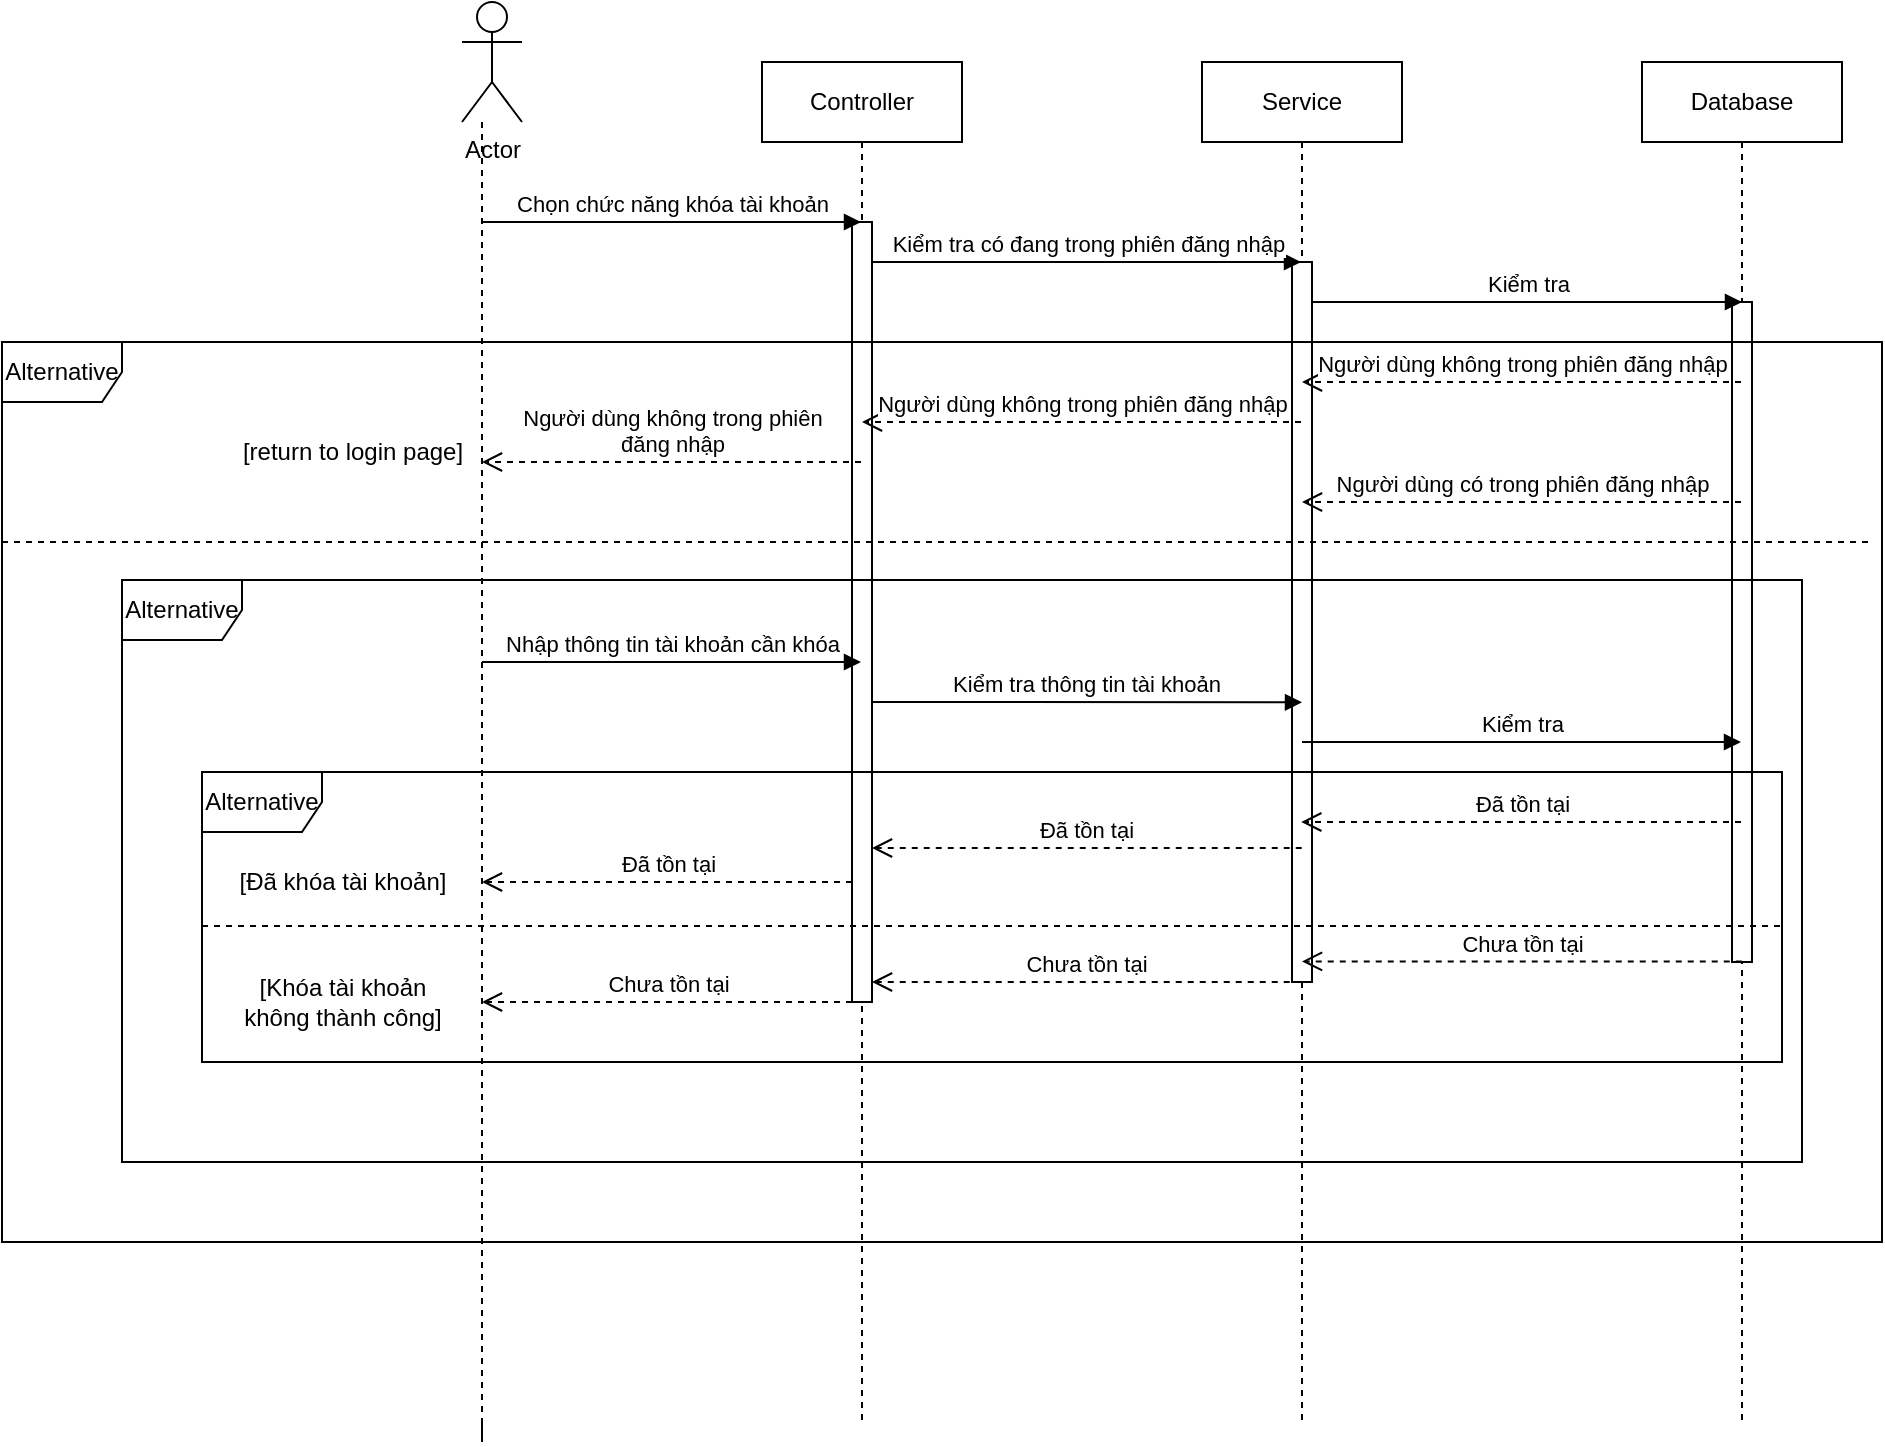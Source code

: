 <mxfile version="26.2.2">
  <diagram name="Page-1" id="AMTbOW1oHcJKWoZSOvfK">
    <mxGraphModel dx="1989" dy="571" grid="1" gridSize="10" guides="1" tooltips="1" connect="1" arrows="1" fold="1" page="1" pageScale="1" pageWidth="850" pageHeight="1100" math="0" shadow="0">
      <root>
        <mxCell id="0" />
        <mxCell id="1" parent="0" />
        <mxCell id="-EJM3rw3qCvKqC2Jz9h0-1" value="Controller" style="shape=umlLifeline;perimeter=lifelinePerimeter;whiteSpace=wrap;html=1;container=1;dropTarget=0;collapsible=0;recursiveResize=0;outlineConnect=0;portConstraint=eastwest;newEdgeStyle={&quot;curved&quot;:0,&quot;rounded&quot;:0};" vertex="1" parent="1">
          <mxGeometry x="-150" y="190" width="100" height="680" as="geometry" />
        </mxCell>
        <mxCell id="-EJM3rw3qCvKqC2Jz9h0-2" value="" style="html=1;points=[[0,0,0,0,5],[0,1,0,0,-5],[1,0,0,0,5],[1,1,0,0,-5]];perimeter=orthogonalPerimeter;outlineConnect=0;targetShapes=umlLifeline;portConstraint=eastwest;newEdgeStyle={&quot;curved&quot;:0,&quot;rounded&quot;:0};" vertex="1" parent="-EJM3rw3qCvKqC2Jz9h0-1">
          <mxGeometry x="45" y="80" width="10" height="390" as="geometry" />
        </mxCell>
        <mxCell id="-EJM3rw3qCvKqC2Jz9h0-3" style="edgeStyle=orthogonalEdgeStyle;rounded=0;orthogonalLoop=1;jettySize=auto;html=1;dashed=1;endArrow=none;startFill=0;" edge="1" parent="1" source="-EJM3rw3qCvKqC2Jz9h0-4">
          <mxGeometry relative="1" as="geometry">
            <mxPoint x="-290" y="870" as="targetPoint" />
            <Array as="points">
              <mxPoint x="-290" y="880" />
              <mxPoint x="-290" y="880" />
            </Array>
          </mxGeometry>
        </mxCell>
        <mxCell id="-EJM3rw3qCvKqC2Jz9h0-4" value="Actor" style="shape=umlActor;verticalLabelPosition=bottom;verticalAlign=top;html=1;" vertex="1" parent="1">
          <mxGeometry x="-300" y="160" width="30" height="60" as="geometry" />
        </mxCell>
        <mxCell id="-EJM3rw3qCvKqC2Jz9h0-5" value="Service" style="shape=umlLifeline;perimeter=lifelinePerimeter;whiteSpace=wrap;html=1;container=1;dropTarget=0;collapsible=0;recursiveResize=0;outlineConnect=0;portConstraint=eastwest;newEdgeStyle={&quot;curved&quot;:0,&quot;rounded&quot;:0};" vertex="1" parent="1">
          <mxGeometry x="70" y="190" width="100" height="680" as="geometry" />
        </mxCell>
        <mxCell id="-EJM3rw3qCvKqC2Jz9h0-6" value="" style="html=1;points=[[0,0,0,0,5],[0,1,0,0,-5],[1,0,0,0,5],[1,1,0,0,-5]];perimeter=orthogonalPerimeter;outlineConnect=0;targetShapes=umlLifeline;portConstraint=eastwest;newEdgeStyle={&quot;curved&quot;:0,&quot;rounded&quot;:0};" vertex="1" parent="-EJM3rw3qCvKqC2Jz9h0-5">
          <mxGeometry x="45" y="100" width="10" height="360" as="geometry" />
        </mxCell>
        <mxCell id="-EJM3rw3qCvKqC2Jz9h0-7" value="Database" style="shape=umlLifeline;perimeter=lifelinePerimeter;whiteSpace=wrap;html=1;container=1;dropTarget=0;collapsible=0;recursiveResize=0;outlineConnect=0;portConstraint=eastwest;newEdgeStyle={&quot;curved&quot;:0,&quot;rounded&quot;:0};" vertex="1" parent="1">
          <mxGeometry x="290" y="190" width="100" height="680" as="geometry" />
        </mxCell>
        <mxCell id="-EJM3rw3qCvKqC2Jz9h0-8" value="" style="html=1;points=[[0,0,0,0,5],[0,1,0,0,-5],[1,0,0,0,5],[1,1,0,0,-5]];perimeter=orthogonalPerimeter;outlineConnect=0;targetShapes=umlLifeline;portConstraint=eastwest;newEdgeStyle={&quot;curved&quot;:0,&quot;rounded&quot;:0};" vertex="1" parent="-EJM3rw3qCvKqC2Jz9h0-7">
          <mxGeometry x="45" y="120" width="10" height="330" as="geometry" />
        </mxCell>
        <mxCell id="-EJM3rw3qCvKqC2Jz9h0-9" value="Chọn chức năng khóa tài khoản" style="html=1;verticalAlign=bottom;endArrow=block;curved=0;rounded=0;" edge="1" parent="1">
          <mxGeometry width="80" relative="1" as="geometry">
            <mxPoint x="-290" y="270" as="sourcePoint" />
            <mxPoint x="-100.5" y="270" as="targetPoint" />
            <Array as="points">
              <mxPoint x="-220" y="270" />
            </Array>
          </mxGeometry>
        </mxCell>
        <mxCell id="-EJM3rw3qCvKqC2Jz9h0-10" value="Kiểm tra có đang trong phiên đăng nhập" style="html=1;verticalAlign=bottom;endArrow=block;curved=0;rounded=0;" edge="1" parent="1" source="-EJM3rw3qCvKqC2Jz9h0-2" target="-EJM3rw3qCvKqC2Jz9h0-5">
          <mxGeometry width="80" relative="1" as="geometry">
            <mxPoint x="-80" y="290" as="sourcePoint" />
            <mxPoint x="89.5" y="290" as="targetPoint" />
            <Array as="points">
              <mxPoint x="-30" y="290" />
            </Array>
          </mxGeometry>
        </mxCell>
        <mxCell id="-EJM3rw3qCvKqC2Jz9h0-11" value="Kiểm tra" style="html=1;verticalAlign=bottom;endArrow=block;curved=0;rounded=0;" edge="1" parent="1" source="-EJM3rw3qCvKqC2Jz9h0-6">
          <mxGeometry width="80" relative="1" as="geometry">
            <mxPoint x="130" y="310" as="sourcePoint" />
            <mxPoint x="340" y="310" as="targetPoint" />
            <Array as="points">
              <mxPoint x="190" y="310" />
            </Array>
          </mxGeometry>
        </mxCell>
        <mxCell id="-EJM3rw3qCvKqC2Jz9h0-12" value="Người dùng không trong phiên đăng nhập" style="html=1;verticalAlign=bottom;endArrow=open;dashed=1;endSize=8;curved=0;rounded=0;" edge="1" parent="1">
          <mxGeometry relative="1" as="geometry">
            <mxPoint x="339.5" y="350" as="sourcePoint" />
            <mxPoint x="120" y="350" as="targetPoint" />
          </mxGeometry>
        </mxCell>
        <mxCell id="-EJM3rw3qCvKqC2Jz9h0-13" value="Người dùng không trong phiên đăng nhập" style="html=1;verticalAlign=bottom;endArrow=open;dashed=1;endSize=8;curved=0;rounded=0;" edge="1" parent="1">
          <mxGeometry relative="1" as="geometry">
            <mxPoint x="119.5" y="370" as="sourcePoint" />
            <mxPoint x="-100" y="370" as="targetPoint" />
          </mxGeometry>
        </mxCell>
        <mxCell id="-EJM3rw3qCvKqC2Jz9h0-14" value="Người dùng không trong phiên&lt;div&gt;đăng nhập&lt;/div&gt;" style="html=1;verticalAlign=bottom;endArrow=open;dashed=1;endSize=8;curved=0;rounded=0;" edge="1" parent="1">
          <mxGeometry relative="1" as="geometry">
            <mxPoint x="-100.5" y="390" as="sourcePoint" />
            <mxPoint x="-290" y="390" as="targetPoint" />
          </mxGeometry>
        </mxCell>
        <mxCell id="-EJM3rw3qCvKqC2Jz9h0-15" value="Alternative" style="shape=umlFrame;whiteSpace=wrap;html=1;pointerEvents=0;" vertex="1" parent="1">
          <mxGeometry x="-530" y="330" width="940" height="450" as="geometry" />
        </mxCell>
        <mxCell id="-EJM3rw3qCvKqC2Jz9h0-16" value="[return to login page]" style="text;html=1;align=center;verticalAlign=middle;resizable=0;points=[];autosize=1;strokeColor=none;fillColor=none;" vertex="1" parent="1">
          <mxGeometry x="-420" y="370" width="130" height="30" as="geometry" />
        </mxCell>
        <mxCell id="-EJM3rw3qCvKqC2Jz9h0-17" value="" style="line;strokeWidth=1;fillColor=none;align=left;verticalAlign=middle;spacingTop=-1;spacingLeft=3;spacingRight=3;rotatable=0;labelPosition=right;points=[];portConstraint=eastwest;strokeColor=inherit;dashed=1;" vertex="1" parent="1">
          <mxGeometry x="-530" y="426" width="935" height="8" as="geometry" />
        </mxCell>
        <mxCell id="-EJM3rw3qCvKqC2Jz9h0-18" value="Người dùng có trong phiên đăng nhập" style="html=1;verticalAlign=bottom;endArrow=open;dashed=1;endSize=8;curved=0;rounded=0;" edge="1" parent="1" source="-EJM3rw3qCvKqC2Jz9h0-7">
          <mxGeometry relative="1" as="geometry">
            <mxPoint x="200" y="410" as="sourcePoint" />
            <mxPoint x="120" y="410" as="targetPoint" />
          </mxGeometry>
        </mxCell>
        <mxCell id="-EJM3rw3qCvKqC2Jz9h0-19" value="Alternative" style="shape=umlFrame;whiteSpace=wrap;html=1;pointerEvents=0;" vertex="1" parent="1">
          <mxGeometry x="-470" y="449" width="840" height="291" as="geometry" />
        </mxCell>
        <mxCell id="-EJM3rw3qCvKqC2Jz9h0-20" value="Nhập thông tin tài khoản cần khóa" style="html=1;verticalAlign=bottom;endArrow=block;curved=0;rounded=0;" edge="1" parent="1">
          <mxGeometry x="0.003" width="80" relative="1" as="geometry">
            <mxPoint x="-290" y="490" as="sourcePoint" />
            <mxPoint x="-100.5" y="490" as="targetPoint" />
            <Array as="points">
              <mxPoint x="-210" y="490" />
            </Array>
            <mxPoint as="offset" />
          </mxGeometry>
        </mxCell>
        <mxCell id="-EJM3rw3qCvKqC2Jz9h0-21" value="Kiểm tra thông tin tài khoản" style="html=1;verticalAlign=bottom;endArrow=block;curved=0;rounded=0;entryX=0.5;entryY=0.493;entryDx=0;entryDy=0;entryPerimeter=0;" edge="1" parent="1">
          <mxGeometry width="80" relative="1" as="geometry">
            <mxPoint x="-95" y="510" as="sourcePoint" />
            <mxPoint x="120" y="510.17" as="targetPoint" />
            <Array as="points">
              <mxPoint x="-50" y="510" />
            </Array>
          </mxGeometry>
        </mxCell>
        <mxCell id="-EJM3rw3qCvKqC2Jz9h0-22" value="Kiểm tra" style="html=1;verticalAlign=bottom;endArrow=block;curved=0;rounded=0;" edge="1" parent="1">
          <mxGeometry width="80" relative="1" as="geometry">
            <mxPoint x="120" y="530" as="sourcePoint" />
            <mxPoint x="339.5" y="530" as="targetPoint" />
            <Array as="points">
              <mxPoint x="185" y="530" />
            </Array>
          </mxGeometry>
        </mxCell>
        <mxCell id="-EJM3rw3qCvKqC2Jz9h0-23" value="Alternative" style="shape=umlFrame;whiteSpace=wrap;html=1;pointerEvents=0;" vertex="1" parent="1">
          <mxGeometry x="-430" y="545" width="790" height="145" as="geometry" />
        </mxCell>
        <mxCell id="-EJM3rw3qCvKqC2Jz9h0-24" value="Đã tồn tại" style="html=1;verticalAlign=bottom;endArrow=open;dashed=1;endSize=8;curved=0;rounded=0;" edge="1" parent="1">
          <mxGeometry relative="1" as="geometry">
            <mxPoint x="339.5" y="570" as="sourcePoint" />
            <mxPoint x="119.63" y="570" as="targetPoint" />
          </mxGeometry>
        </mxCell>
        <mxCell id="-EJM3rw3qCvKqC2Jz9h0-25" value="Đã tồn tại" style="html=1;verticalAlign=bottom;endArrow=open;dashed=1;endSize=8;curved=0;rounded=0;" edge="1" parent="1">
          <mxGeometry relative="1" as="geometry">
            <mxPoint x="119.87" y="583" as="sourcePoint" />
            <mxPoint x="-95" y="583" as="targetPoint" />
          </mxGeometry>
        </mxCell>
        <mxCell id="-EJM3rw3qCvKqC2Jz9h0-26" value="Đã tồn tại" style="html=1;verticalAlign=bottom;endArrow=open;dashed=1;endSize=8;curved=0;rounded=0;" edge="1" parent="1" source="-EJM3rw3qCvKqC2Jz9h0-2">
          <mxGeometry relative="1" as="geometry">
            <mxPoint x="-130" y="600" as="sourcePoint" />
            <mxPoint x="-290.0" y="600" as="targetPoint" />
          </mxGeometry>
        </mxCell>
        <mxCell id="-EJM3rw3qCvKqC2Jz9h0-27" value="[Đã khóa tài khoản]" style="text;html=1;align=center;verticalAlign=middle;resizable=0;points=[];autosize=1;strokeColor=none;fillColor=none;" vertex="1" parent="1">
          <mxGeometry x="-425" y="585" width="130" height="30" as="geometry" />
        </mxCell>
        <mxCell id="-EJM3rw3qCvKqC2Jz9h0-28" value="" style="line;strokeWidth=1;fillColor=none;align=left;verticalAlign=middle;spacingTop=-1;spacingLeft=3;spacingRight=3;rotatable=0;labelPosition=right;points=[];portConstraint=eastwest;strokeColor=inherit;dashed=1;" vertex="1" parent="1">
          <mxGeometry x="-430" y="618" width="790" height="8" as="geometry" />
        </mxCell>
        <mxCell id="-EJM3rw3qCvKqC2Jz9h0-29" value="Chưa tồn tại" style="html=1;verticalAlign=bottom;endArrow=open;dashed=1;endSize=8;curved=0;rounded=0;" edge="1" parent="1">
          <mxGeometry relative="1" as="geometry">
            <mxPoint x="339.87" y="639.7" as="sourcePoint" />
            <mxPoint x="120.0" y="639.7" as="targetPoint" />
          </mxGeometry>
        </mxCell>
        <mxCell id="-EJM3rw3qCvKqC2Jz9h0-30" value="Chưa tồn tại" style="html=1;verticalAlign=bottom;endArrow=open;dashed=1;endSize=8;curved=0;rounded=0;" edge="1" parent="1" target="-EJM3rw3qCvKqC2Jz9h0-2">
          <mxGeometry relative="1" as="geometry">
            <mxPoint x="119.87" y="650" as="sourcePoint" />
            <mxPoint x="-90" y="650" as="targetPoint" />
          </mxGeometry>
        </mxCell>
        <mxCell id="-EJM3rw3qCvKqC2Jz9h0-31" value="Chưa tồn tại" style="html=1;verticalAlign=bottom;endArrow=open;dashed=1;endSize=8;curved=0;rounded=0;" edge="1" parent="1">
          <mxGeometry relative="1" as="geometry">
            <mxPoint x="-105" y="660" as="sourcePoint" />
            <mxPoint x="-290" y="660" as="targetPoint" />
          </mxGeometry>
        </mxCell>
        <mxCell id="-EJM3rw3qCvKqC2Jz9h0-32" value="[Khóa tài khoản&lt;div&gt;không thành công]&lt;/div&gt;" style="text;html=1;align=center;verticalAlign=middle;resizable=0;points=[];autosize=1;strokeColor=none;fillColor=none;" vertex="1" parent="1">
          <mxGeometry x="-420" y="640" width="120" height="40" as="geometry" />
        </mxCell>
      </root>
    </mxGraphModel>
  </diagram>
</mxfile>
